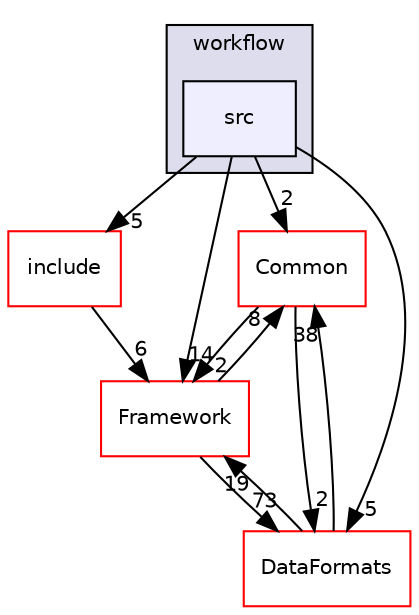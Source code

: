 digraph "/home/travis/build/AliceO2Group/AliceO2/Detectors/FIT/FV0/workflow/src" {
  bgcolor=transparent;
  compound=true
  node [ fontsize="10", fontname="Helvetica"];
  edge [ labelfontsize="10", labelfontname="Helvetica"];
  subgraph clusterdir_892e1e937da6c955e9184446d0b59dc3 {
    graph [ bgcolor="#ddddee", pencolor="black", label="workflow" fontname="Helvetica", fontsize="10", URL="dir_892e1e937da6c955e9184446d0b59dc3.html"]
  dir_701c007f08b6a8dec95aba58427f6af3 [shape=box, label="src", style="filled", fillcolor="#eeeeff", pencolor="black", URL="dir_701c007f08b6a8dec95aba58427f6af3.html"];
  }
  dir_4ab6b4cc6a7edbff49100e9123df213f [shape=box label="Common" color="red" URL="dir_4ab6b4cc6a7edbff49100e9123df213f.html"];
  dir_92143a1f76ab3242176be049b81b09c9 [shape=box label="include" color="red" URL="dir_92143a1f76ab3242176be049b81b09c9.html"];
  dir_bcbb2cf9a3d3d83e5515c82071a07177 [shape=box label="Framework" color="red" URL="dir_bcbb2cf9a3d3d83e5515c82071a07177.html"];
  dir_2171f7ec022c5423887b07c69b2f5b48 [shape=box label="DataFormats" color="red" URL="dir_2171f7ec022c5423887b07c69b2f5b48.html"];
  dir_4ab6b4cc6a7edbff49100e9123df213f->dir_bcbb2cf9a3d3d83e5515c82071a07177 [headlabel="2", labeldistance=1.5 headhref="dir_000036_000063.html"];
  dir_4ab6b4cc6a7edbff49100e9123df213f->dir_2171f7ec022c5423887b07c69b2f5b48 [headlabel="2", labeldistance=1.5 headhref="dir_000036_000090.html"];
  dir_92143a1f76ab3242176be049b81b09c9->dir_bcbb2cf9a3d3d83e5515c82071a07177 [headlabel="6", labeldistance=1.5 headhref="dir_000480_000063.html"];
  dir_701c007f08b6a8dec95aba58427f6af3->dir_4ab6b4cc6a7edbff49100e9123df213f [headlabel="2", labeldistance=1.5 headhref="dir_000485_000036.html"];
  dir_701c007f08b6a8dec95aba58427f6af3->dir_92143a1f76ab3242176be049b81b09c9 [headlabel="5", labeldistance=1.5 headhref="dir_000485_000480.html"];
  dir_701c007f08b6a8dec95aba58427f6af3->dir_bcbb2cf9a3d3d83e5515c82071a07177 [headlabel="14", labeldistance=1.5 headhref="dir_000485_000063.html"];
  dir_701c007f08b6a8dec95aba58427f6af3->dir_2171f7ec022c5423887b07c69b2f5b48 [headlabel="5", labeldistance=1.5 headhref="dir_000485_000090.html"];
  dir_bcbb2cf9a3d3d83e5515c82071a07177->dir_4ab6b4cc6a7edbff49100e9123df213f [headlabel="8", labeldistance=1.5 headhref="dir_000063_000036.html"];
  dir_bcbb2cf9a3d3d83e5515c82071a07177->dir_2171f7ec022c5423887b07c69b2f5b48 [headlabel="73", labeldistance=1.5 headhref="dir_000063_000090.html"];
  dir_2171f7ec022c5423887b07c69b2f5b48->dir_4ab6b4cc6a7edbff49100e9123df213f [headlabel="38", labeldistance=1.5 headhref="dir_000090_000036.html"];
  dir_2171f7ec022c5423887b07c69b2f5b48->dir_bcbb2cf9a3d3d83e5515c82071a07177 [headlabel="19", labeldistance=1.5 headhref="dir_000090_000063.html"];
}
